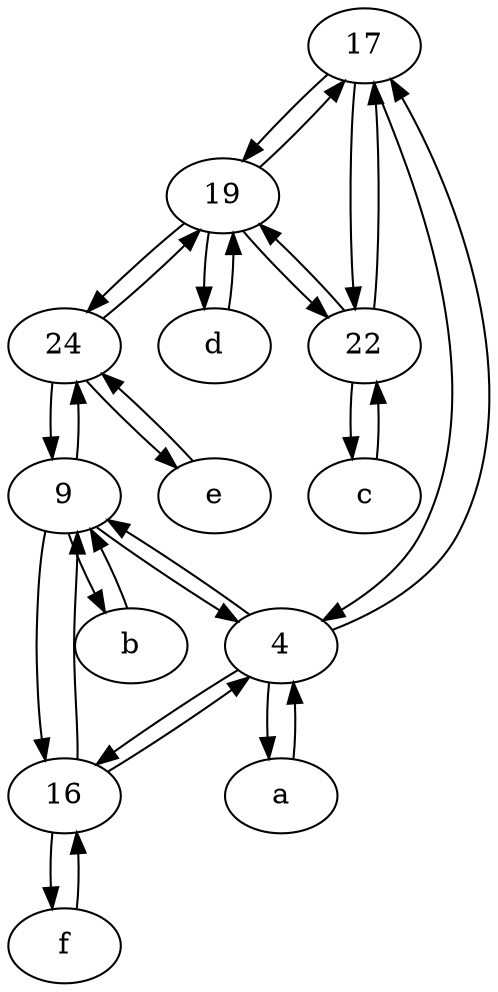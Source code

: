 digraph  {
	17;
	19;
	9;
	24;
	22;
	16;
	d [pos="20,30!"];
	b [pos="50,20!"];
	e [pos="30,50!"];
	c [pos="20,10!"];
	f [pos="15,45!"];
	4;
	a [pos="40,10!"];
	9 -> b;
	a -> 4;
	17 -> 22;
	9 -> 16;
	16 -> f;
	4 -> 16;
	d -> 19;
	b -> 9;
	24 -> e;
	19 -> 24;
	4 -> 9;
	19 -> 22;
	16 -> 9;
	e -> 24;
	c -> 22;
	22 -> c;
	24 -> 19;
	f -> 16;
	17 -> 4;
	4 -> 17;
	22 -> 19;
	22 -> 17;
	17 -> 19;
	4 -> a;
	16 -> 4;
	9 -> 24;
	9 -> 4;
	24 -> 9;
	19 -> d;
	19 -> 17;

	}
